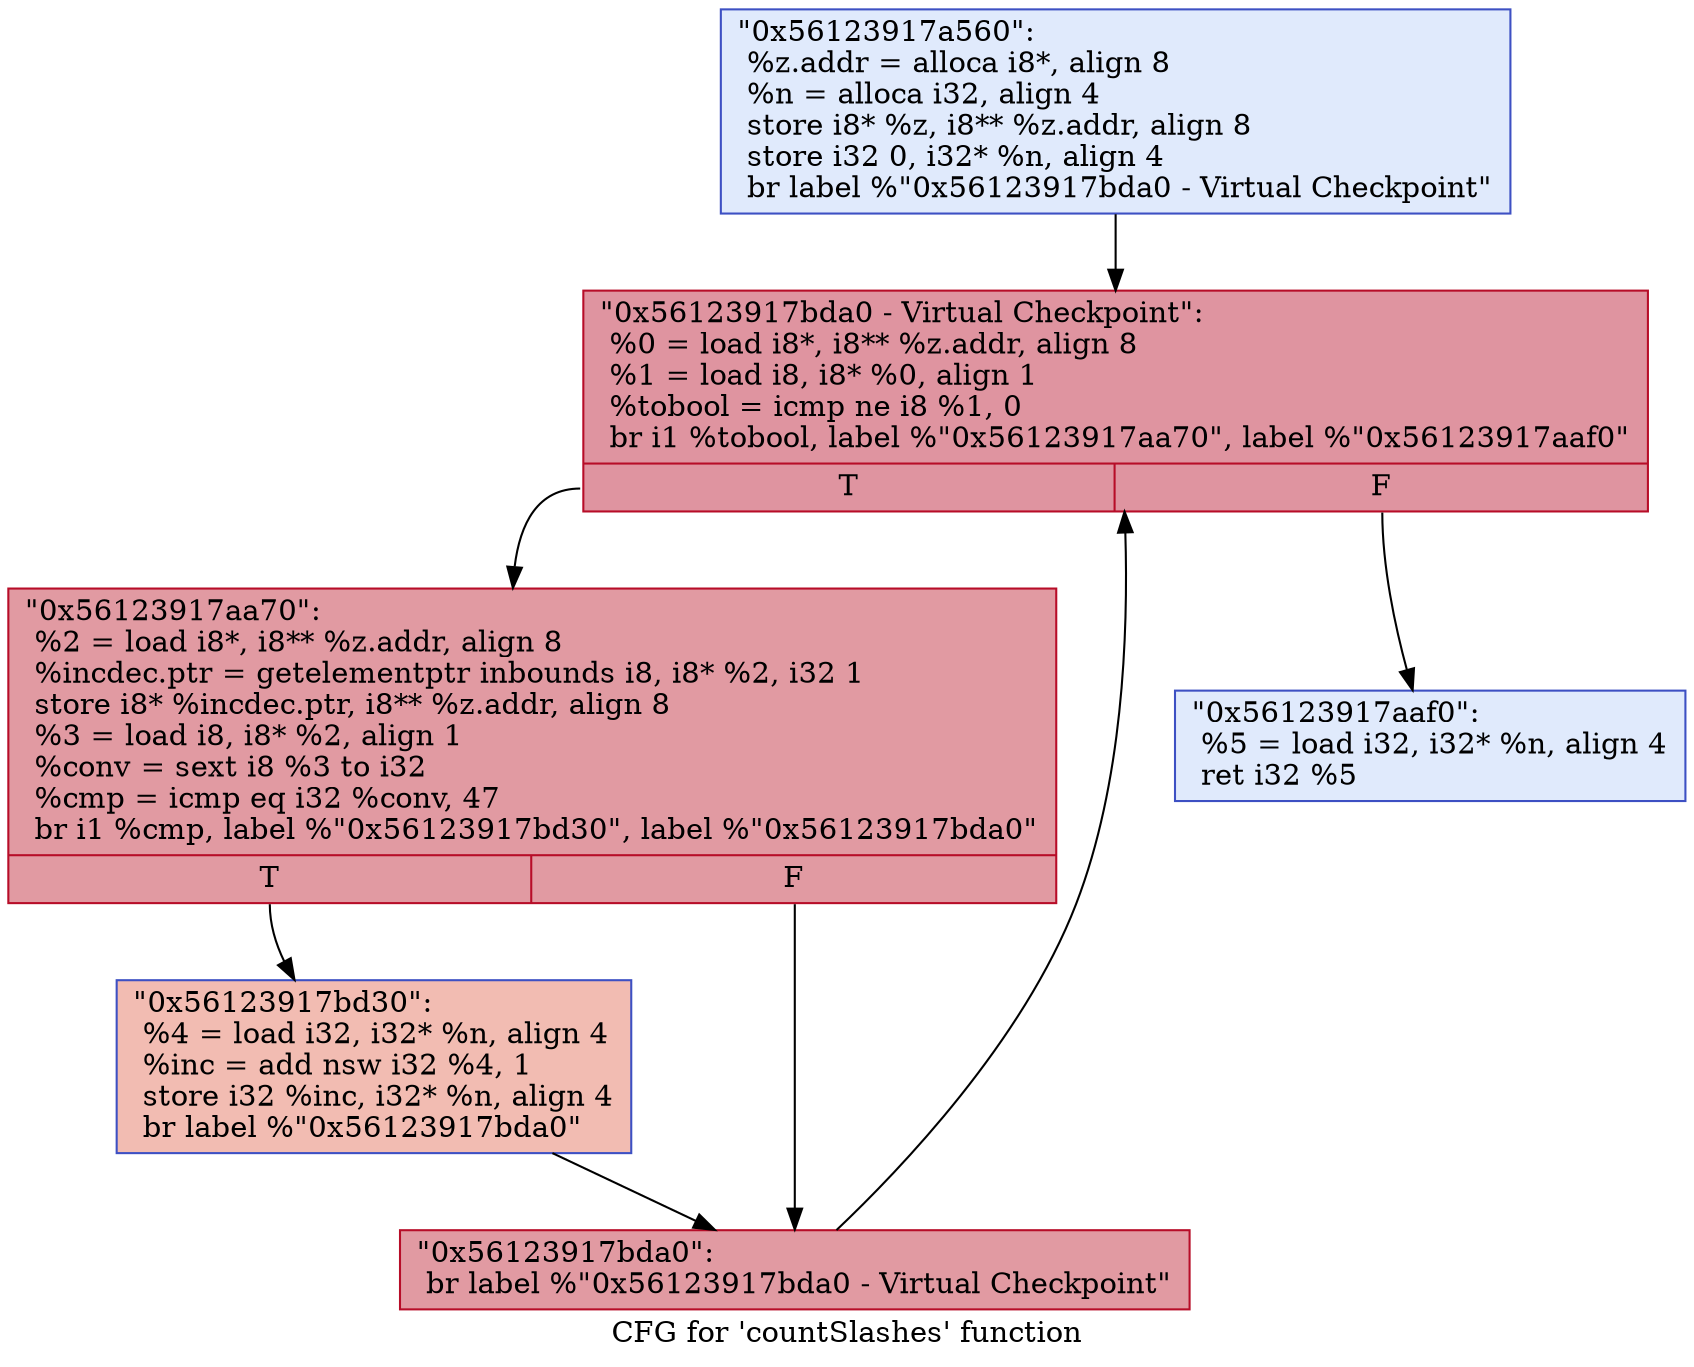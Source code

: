 digraph "CFG for 'countSlashes' function" {
	label="CFG for 'countSlashes' function";

	Node0x56123917a560 [shape=record,color="#3d50c3ff", style=filled, fillcolor="#b9d0f970",label="{\"0x56123917a560\":\l  %z.addr = alloca i8*, align 8\l  %n = alloca i32, align 4\l  store i8* %z, i8** %z.addr, align 8\l  store i32 0, i32* %n, align 4\l  br label %\"0x56123917bda0 - Virtual Checkpoint\"\l}"];
	Node0x56123917a560 -> Node0x56123917a7d0;
	Node0x56123917a7d0 [shape=record,color="#b70d28ff", style=filled, fillcolor="#b70d2870",label="{\"0x56123917bda0 - Virtual Checkpoint\":            \l  %0 = load i8*, i8** %z.addr, align 8\l  %1 = load i8, i8* %0, align 1\l  %tobool = icmp ne i8 %1, 0\l  br i1 %tobool, label %\"0x56123917aa70\", label %\"0x56123917aaf0\"\l|{<s0>T|<s1>F}}"];
	Node0x56123917a7d0:s0 -> Node0x56123917aa70;
	Node0x56123917a7d0:s1 -> Node0x56123917aaf0;
	Node0x56123917aa70 [shape=record,color="#b70d28ff", style=filled, fillcolor="#bb1b2c70",label="{\"0x56123917aa70\":                                 \l  %2 = load i8*, i8** %z.addr, align 8\l  %incdec.ptr = getelementptr inbounds i8, i8* %2, i32 1\l  store i8* %incdec.ptr, i8** %z.addr, align 8\l  %3 = load i8, i8* %2, align 1\l  %conv = sext i8 %3 to i32\l  %cmp = icmp eq i32 %conv, 47\l  br i1 %cmp, label %\"0x56123917bd30\", label %\"0x56123917bda0\"\l|{<s0>T|<s1>F}}"];
	Node0x56123917aa70:s0 -> Node0x56123917bd30;
	Node0x56123917aa70:s1 -> Node0x56123917bda0;
	Node0x56123917bd30 [shape=record,color="#3d50c3ff", style=filled, fillcolor="#e1675170",label="{\"0x56123917bd30\":                                 \l  %4 = load i32, i32* %n, align 4\l  %inc = add nsw i32 %4, 1\l  store i32 %inc, i32* %n, align 4\l  br label %\"0x56123917bda0\"\l}"];
	Node0x56123917bd30 -> Node0x56123917bda0;
	Node0x56123917bda0 [shape=record,color="#b70d28ff", style=filled, fillcolor="#bb1b2c70",label="{\"0x56123917bda0\":                                 \l  br label %\"0x56123917bda0 - Virtual Checkpoint\"\l}"];
	Node0x56123917bda0 -> Node0x56123917a7d0;
	Node0x56123917aaf0 [shape=record,color="#3d50c3ff", style=filled, fillcolor="#b9d0f970",label="{\"0x56123917aaf0\":                                 \l  %5 = load i32, i32* %n, align 4\l  ret i32 %5\l}"];
}
